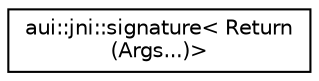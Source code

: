 digraph "Graphical Class Hierarchy"
{
 // LATEX_PDF_SIZE
  edge [fontname="Helvetica",fontsize="10",labelfontname="Helvetica",labelfontsize="10"];
  node [fontname="Helvetica",fontsize="10",shape=record];
  rankdir="LR";
  Node0 [label="aui::jni::signature\< Return\l(Args...)\>",height=0.2,width=0.4,color="black", fillcolor="white", style="filled",URL="$structaui_1_1jni_1_1signature_3_01Return_07Args_8_8_8_08_4.html",tooltip=" "];
}
